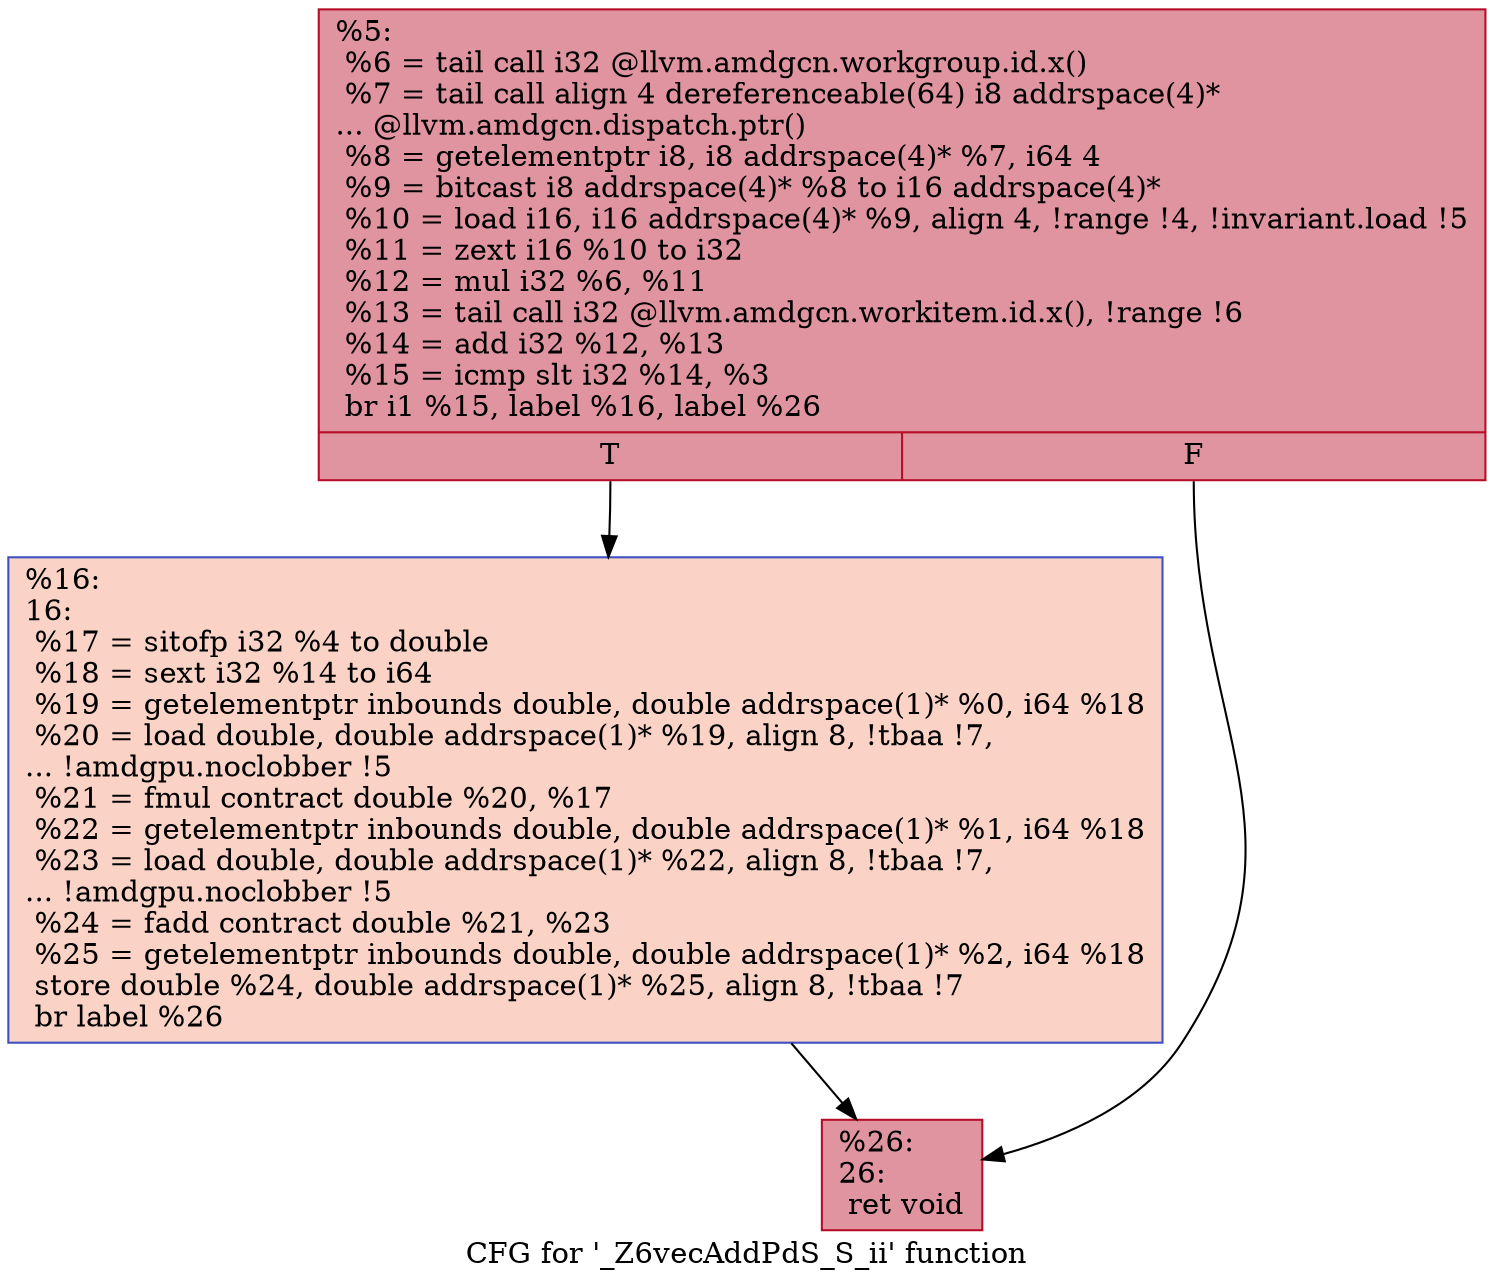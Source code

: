 digraph "CFG for '_Z6vecAddPdS_S_ii' function" {
	label="CFG for '_Z6vecAddPdS_S_ii' function";

	Node0x538d170 [shape=record,color="#b70d28ff", style=filled, fillcolor="#b70d2870",label="{%5:\l  %6 = tail call i32 @llvm.amdgcn.workgroup.id.x()\l  %7 = tail call align 4 dereferenceable(64) i8 addrspace(4)*\l... @llvm.amdgcn.dispatch.ptr()\l  %8 = getelementptr i8, i8 addrspace(4)* %7, i64 4\l  %9 = bitcast i8 addrspace(4)* %8 to i16 addrspace(4)*\l  %10 = load i16, i16 addrspace(4)* %9, align 4, !range !4, !invariant.load !5\l  %11 = zext i16 %10 to i32\l  %12 = mul i32 %6, %11\l  %13 = tail call i32 @llvm.amdgcn.workitem.id.x(), !range !6\l  %14 = add i32 %12, %13\l  %15 = icmp slt i32 %14, %3\l  br i1 %15, label %16, label %26\l|{<s0>T|<s1>F}}"];
	Node0x538d170:s0 -> Node0x538f030;
	Node0x538d170:s1 -> Node0x538f0c0;
	Node0x538f030 [shape=record,color="#3d50c3ff", style=filled, fillcolor="#f59c7d70",label="{%16:\l16:                                               \l  %17 = sitofp i32 %4 to double\l  %18 = sext i32 %14 to i64\l  %19 = getelementptr inbounds double, double addrspace(1)* %0, i64 %18\l  %20 = load double, double addrspace(1)* %19, align 8, !tbaa !7,\l... !amdgpu.noclobber !5\l  %21 = fmul contract double %20, %17\l  %22 = getelementptr inbounds double, double addrspace(1)* %1, i64 %18\l  %23 = load double, double addrspace(1)* %22, align 8, !tbaa !7,\l... !amdgpu.noclobber !5\l  %24 = fadd contract double %21, %23\l  %25 = getelementptr inbounds double, double addrspace(1)* %2, i64 %18\l  store double %24, double addrspace(1)* %25, align 8, !tbaa !7\l  br label %26\l}"];
	Node0x538f030 -> Node0x538f0c0;
	Node0x538f0c0 [shape=record,color="#b70d28ff", style=filled, fillcolor="#b70d2870",label="{%26:\l26:                                               \l  ret void\l}"];
}
